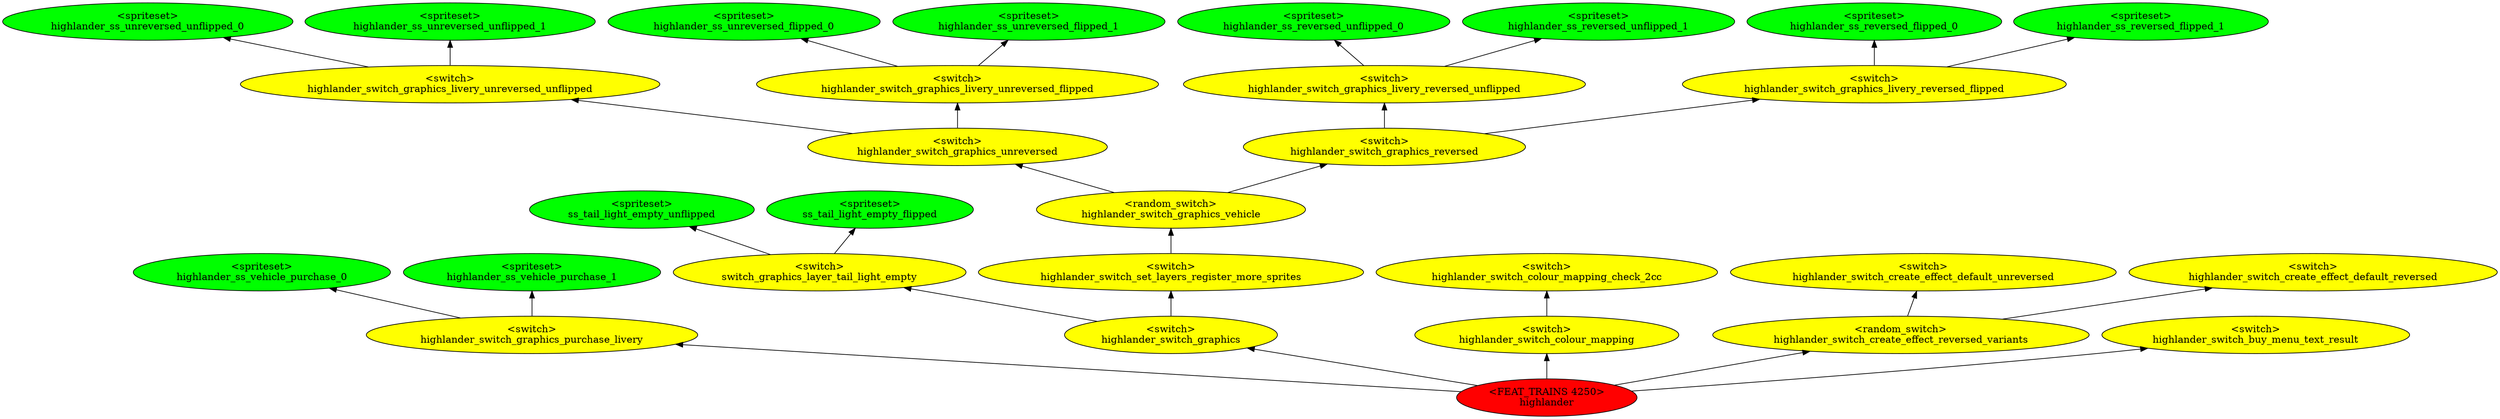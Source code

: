 digraph {
rankdir="BT"
ss_tail_light_empty_unflipped [fillcolor=green style="filled" label="<spriteset>\nss_tail_light_empty_unflipped"]
ss_tail_light_empty_flipped [fillcolor=green style="filled" label="<spriteset>\nss_tail_light_empty_flipped"]
switch_graphics_layer_tail_light_empty [fillcolor=yellow style="filled" label="<switch>\nswitch_graphics_layer_tail_light_empty"]
highlander_ss_unreversed_unflipped_0 [fillcolor=green style="filled" label="<spriteset>\nhighlander_ss_unreversed_unflipped_0"]
highlander_ss_unreversed_unflipped_1 [fillcolor=green style="filled" label="<spriteset>\nhighlander_ss_unreversed_unflipped_1"]
highlander_switch_graphics_livery_unreversed_unflipped [fillcolor=yellow style="filled" label="<switch>\nhighlander_switch_graphics_livery_unreversed_unflipped"]
highlander_ss_unreversed_flipped_0 [fillcolor=green style="filled" label="<spriteset>\nhighlander_ss_unreversed_flipped_0"]
highlander_ss_unreversed_flipped_1 [fillcolor=green style="filled" label="<spriteset>\nhighlander_ss_unreversed_flipped_1"]
highlander_switch_graphics_livery_unreversed_flipped [fillcolor=yellow style="filled" label="<switch>\nhighlander_switch_graphics_livery_unreversed_flipped"]
highlander_switch_graphics_unreversed [fillcolor=yellow style="filled" label="<switch>\nhighlander_switch_graphics_unreversed"]
highlander_ss_reversed_unflipped_0 [fillcolor=green style="filled" label="<spriteset>\nhighlander_ss_reversed_unflipped_0"]
highlander_ss_reversed_unflipped_1 [fillcolor=green style="filled" label="<spriteset>\nhighlander_ss_reversed_unflipped_1"]
highlander_switch_graphics_livery_reversed_unflipped [fillcolor=yellow style="filled" label="<switch>\nhighlander_switch_graphics_livery_reversed_unflipped"]
highlander_ss_reversed_flipped_0 [fillcolor=green style="filled" label="<spriteset>\nhighlander_ss_reversed_flipped_0"]
highlander_ss_reversed_flipped_1 [fillcolor=green style="filled" label="<spriteset>\nhighlander_ss_reversed_flipped_1"]
highlander_switch_graphics_livery_reversed_flipped [fillcolor=yellow style="filled" label="<switch>\nhighlander_switch_graphics_livery_reversed_flipped"]
highlander_switch_graphics_reversed [fillcolor=yellow style="filled" label="<switch>\nhighlander_switch_graphics_reversed"]
highlander_switch_graphics_vehicle [fillcolor=yellow style="filled" label="<random_switch>\nhighlander_switch_graphics_vehicle"]
highlander_ss_vehicle_purchase_0 [fillcolor=green style="filled" label="<spriteset>\nhighlander_ss_vehicle_purchase_0"]
highlander_ss_vehicle_purchase_1 [fillcolor=green style="filled" label="<spriteset>\nhighlander_ss_vehicle_purchase_1"]
highlander_switch_graphics_purchase_livery [fillcolor=yellow style="filled" label="<switch>\nhighlander_switch_graphics_purchase_livery"]
highlander_switch_set_layers_register_more_sprites [fillcolor=yellow style="filled" label="<switch>\nhighlander_switch_set_layers_register_more_sprites"]
highlander_switch_graphics [fillcolor=yellow style="filled" label="<switch>\nhighlander_switch_graphics"]
highlander_switch_colour_mapping_check_2cc [fillcolor=yellow style="filled" label="<switch>\nhighlander_switch_colour_mapping_check_2cc"]
highlander_switch_colour_mapping [fillcolor=yellow style="filled" label="<switch>\nhighlander_switch_colour_mapping"]
highlander_switch_create_effect_default_unreversed [fillcolor=yellow style="filled" label="<switch>\nhighlander_switch_create_effect_default_unreversed"]
highlander_switch_create_effect_default_reversed [fillcolor=yellow style="filled" label="<switch>\nhighlander_switch_create_effect_default_reversed"]
highlander_switch_create_effect_reversed_variants [fillcolor=yellow style="filled" label="<random_switch>\nhighlander_switch_create_effect_reversed_variants"]
highlander_switch_buy_menu_text_result [fillcolor=yellow style="filled" label="<switch>\nhighlander_switch_buy_menu_text_result"]
highlander [fillcolor=red style="filled" label="<FEAT_TRAINS 4250>\nhighlander"]
highlander_switch_graphics->highlander_switch_set_layers_register_more_sprites
highlander_switch_graphics_reversed->highlander_switch_graphics_livery_reversed_unflipped
highlander_switch_graphics_livery_unreversed_flipped->highlander_ss_unreversed_flipped_0
highlander_switch_create_effect_reversed_variants->highlander_switch_create_effect_default_unreversed
highlander->highlander_switch_graphics
highlander->highlander_switch_colour_mapping
switch_graphics_layer_tail_light_empty->ss_tail_light_empty_flipped
highlander_switch_graphics_purchase_livery->highlander_ss_vehicle_purchase_1
highlander_switch_graphics_livery_reversed_flipped->highlander_ss_reversed_flipped_0
highlander->highlander_switch_create_effect_reversed_variants
highlander_switch_graphics_livery_reversed_unflipped->highlander_ss_reversed_unflipped_1
highlander_switch_graphics_vehicle->highlander_switch_graphics_reversed
highlander_switch_graphics_livery_reversed_flipped->highlander_ss_reversed_flipped_1
highlander_switch_graphics_reversed->highlander_switch_graphics_livery_reversed_flipped
highlander_switch_graphics_livery_unreversed_flipped->highlander_ss_unreversed_flipped_1
highlander_switch_set_layers_register_more_sprites->highlander_switch_graphics_vehicle
highlander_switch_graphics_livery_unreversed_unflipped->highlander_ss_unreversed_unflipped_0
highlander_switch_colour_mapping->highlander_switch_colour_mapping_check_2cc
highlander_switch_graphics_unreversed->highlander_switch_graphics_livery_unreversed_flipped
highlander_switch_graphics_livery_reversed_unflipped->highlander_ss_reversed_unflipped_0
highlander_switch_graphics->switch_graphics_layer_tail_light_empty
switch_graphics_layer_tail_light_empty->ss_tail_light_empty_unflipped
highlander_switch_graphics_unreversed->highlander_switch_graphics_livery_unreversed_unflipped
highlander_switch_graphics_purchase_livery->highlander_ss_vehicle_purchase_0
highlander->highlander_switch_buy_menu_text_result
highlander_switch_create_effect_reversed_variants->highlander_switch_create_effect_default_reversed
highlander_switch_graphics_livery_unreversed_unflipped->highlander_ss_unreversed_unflipped_1
highlander->highlander_switch_graphics_purchase_livery
highlander_switch_graphics_vehicle->highlander_switch_graphics_unreversed
}
